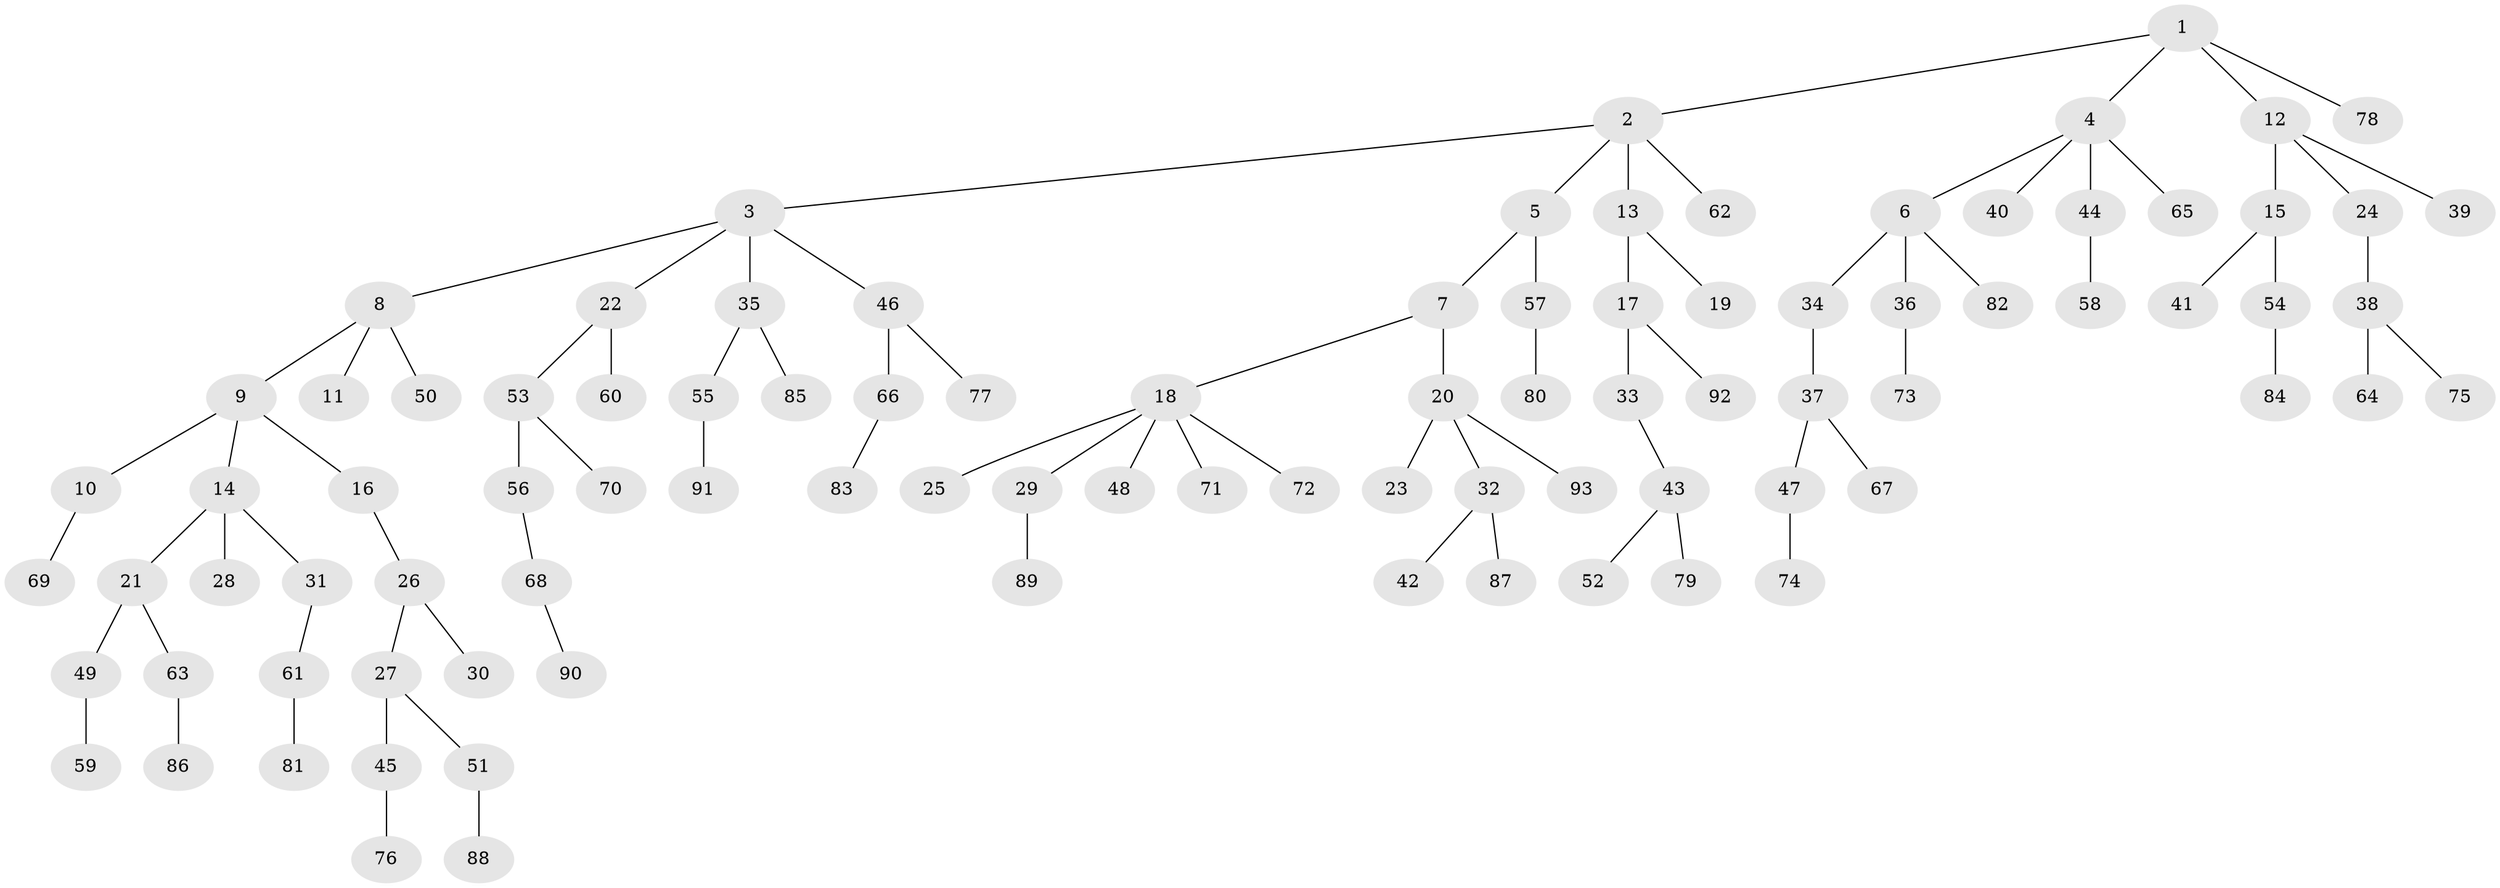 // Generated by graph-tools (version 1.1) at 2025/36/03/09/25 02:36:29]
// undirected, 93 vertices, 92 edges
graph export_dot {
graph [start="1"]
  node [color=gray90,style=filled];
  1;
  2;
  3;
  4;
  5;
  6;
  7;
  8;
  9;
  10;
  11;
  12;
  13;
  14;
  15;
  16;
  17;
  18;
  19;
  20;
  21;
  22;
  23;
  24;
  25;
  26;
  27;
  28;
  29;
  30;
  31;
  32;
  33;
  34;
  35;
  36;
  37;
  38;
  39;
  40;
  41;
  42;
  43;
  44;
  45;
  46;
  47;
  48;
  49;
  50;
  51;
  52;
  53;
  54;
  55;
  56;
  57;
  58;
  59;
  60;
  61;
  62;
  63;
  64;
  65;
  66;
  67;
  68;
  69;
  70;
  71;
  72;
  73;
  74;
  75;
  76;
  77;
  78;
  79;
  80;
  81;
  82;
  83;
  84;
  85;
  86;
  87;
  88;
  89;
  90;
  91;
  92;
  93;
  1 -- 2;
  1 -- 4;
  1 -- 12;
  1 -- 78;
  2 -- 3;
  2 -- 5;
  2 -- 13;
  2 -- 62;
  3 -- 8;
  3 -- 22;
  3 -- 35;
  3 -- 46;
  4 -- 6;
  4 -- 40;
  4 -- 44;
  4 -- 65;
  5 -- 7;
  5 -- 57;
  6 -- 34;
  6 -- 36;
  6 -- 82;
  7 -- 18;
  7 -- 20;
  8 -- 9;
  8 -- 11;
  8 -- 50;
  9 -- 10;
  9 -- 14;
  9 -- 16;
  10 -- 69;
  12 -- 15;
  12 -- 24;
  12 -- 39;
  13 -- 17;
  13 -- 19;
  14 -- 21;
  14 -- 28;
  14 -- 31;
  15 -- 41;
  15 -- 54;
  16 -- 26;
  17 -- 33;
  17 -- 92;
  18 -- 25;
  18 -- 29;
  18 -- 48;
  18 -- 71;
  18 -- 72;
  20 -- 23;
  20 -- 32;
  20 -- 93;
  21 -- 49;
  21 -- 63;
  22 -- 53;
  22 -- 60;
  24 -- 38;
  26 -- 27;
  26 -- 30;
  27 -- 45;
  27 -- 51;
  29 -- 89;
  31 -- 61;
  32 -- 42;
  32 -- 87;
  33 -- 43;
  34 -- 37;
  35 -- 55;
  35 -- 85;
  36 -- 73;
  37 -- 47;
  37 -- 67;
  38 -- 64;
  38 -- 75;
  43 -- 52;
  43 -- 79;
  44 -- 58;
  45 -- 76;
  46 -- 66;
  46 -- 77;
  47 -- 74;
  49 -- 59;
  51 -- 88;
  53 -- 56;
  53 -- 70;
  54 -- 84;
  55 -- 91;
  56 -- 68;
  57 -- 80;
  61 -- 81;
  63 -- 86;
  66 -- 83;
  68 -- 90;
}
